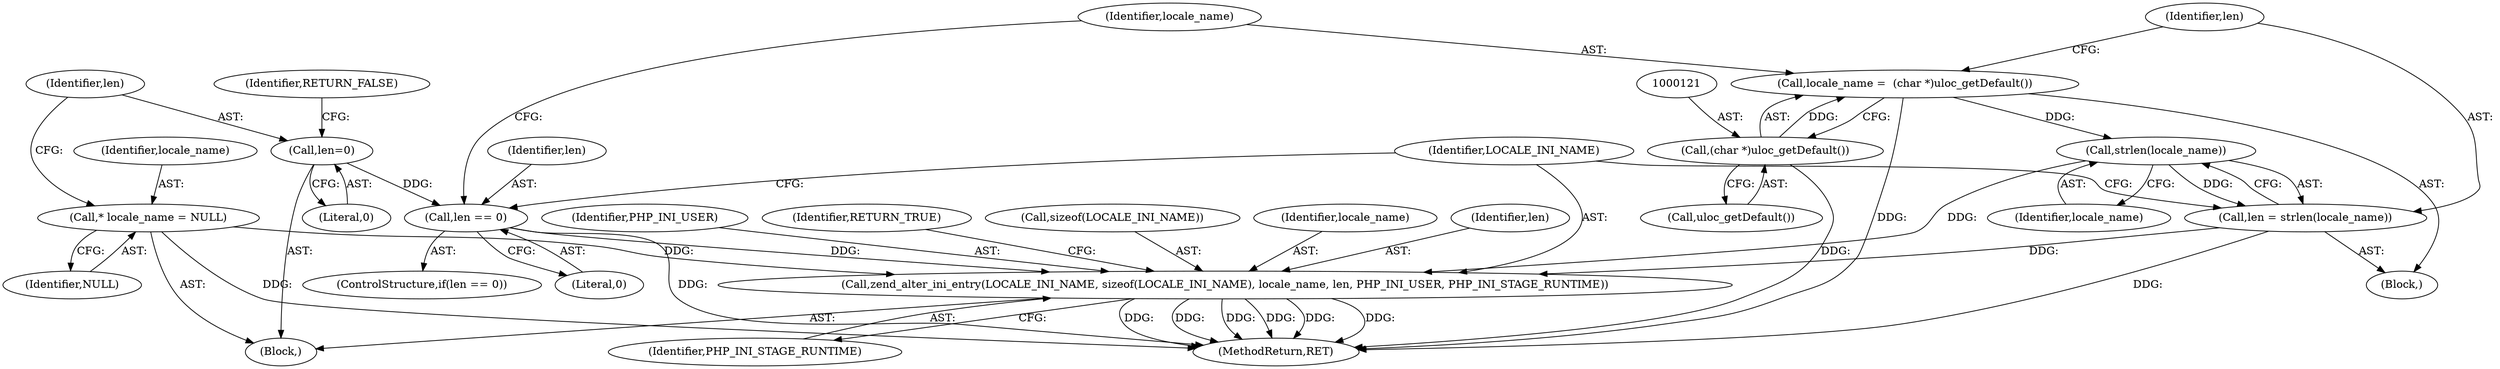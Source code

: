 digraph "0_php-src_97eff7eb57fc2320c267a949cffd622c38712484?w=1_13@pointer" {
"1000127" [label="(Call,zend_alter_ini_entry(LOCALE_INI_NAME, sizeof(LOCALE_INI_NAME), locale_name, len, PHP_INI_USER, PHP_INI_STAGE_RUNTIME))"];
"1000125" [label="(Call,strlen(locale_name))"];
"1000118" [label="(Call,locale_name =  (char *)uloc_getDefault())"];
"1000120" [label="(Call,(char *)uloc_getDefault())"];
"1000104" [label="(Call,* locale_name = NULL)"];
"1000114" [label="(Call,len == 0)"];
"1000108" [label="(Call,len=0)"];
"1000123" [label="(Call,len = strlen(locale_name))"];
"1000108" [label="(Call,len=0)"];
"1000116" [label="(Literal,0)"];
"1000109" [label="(Identifier,len)"];
"1000117" [label="(Block,)"];
"1000125" [label="(Call,strlen(locale_name))"];
"1000102" [label="(Block,)"];
"1000106" [label="(Identifier,NULL)"];
"1000114" [label="(Call,len == 0)"];
"1000136" [label="(MethodReturn,RET)"];
"1000120" [label="(Call,(char *)uloc_getDefault())"];
"1000115" [label="(Identifier,len)"];
"1000110" [label="(Literal,0)"];
"1000127" [label="(Call,zend_alter_ini_entry(LOCALE_INI_NAME, sizeof(LOCALE_INI_NAME), locale_name, len, PHP_INI_USER, PHP_INI_STAGE_RUNTIME))"];
"1000119" [label="(Identifier,locale_name)"];
"1000124" [label="(Identifier,len)"];
"1000133" [label="(Identifier,PHP_INI_USER)"];
"1000118" [label="(Call,locale_name =  (char *)uloc_getDefault())"];
"1000113" [label="(ControlStructure,if(len == 0))"];
"1000135" [label="(Identifier,RETURN_TRUE)"];
"1000123" [label="(Call,len = strlen(locale_name))"];
"1000129" [label="(Call,sizeof(LOCALE_INI_NAME))"];
"1000131" [label="(Identifier,locale_name)"];
"1000112" [label="(Identifier,RETURN_FALSE)"];
"1000128" [label="(Identifier,LOCALE_INI_NAME)"];
"1000134" [label="(Identifier,PHP_INI_STAGE_RUNTIME)"];
"1000122" [label="(Call,uloc_getDefault())"];
"1000126" [label="(Identifier,locale_name)"];
"1000104" [label="(Call,* locale_name = NULL)"];
"1000132" [label="(Identifier,len)"];
"1000105" [label="(Identifier,locale_name)"];
"1000127" -> "1000102"  [label="AST: "];
"1000127" -> "1000134"  [label="CFG: "];
"1000128" -> "1000127"  [label="AST: "];
"1000129" -> "1000127"  [label="AST: "];
"1000131" -> "1000127"  [label="AST: "];
"1000132" -> "1000127"  [label="AST: "];
"1000133" -> "1000127"  [label="AST: "];
"1000134" -> "1000127"  [label="AST: "];
"1000135" -> "1000127"  [label="CFG: "];
"1000127" -> "1000136"  [label="DDG: "];
"1000127" -> "1000136"  [label="DDG: "];
"1000127" -> "1000136"  [label="DDG: "];
"1000127" -> "1000136"  [label="DDG: "];
"1000127" -> "1000136"  [label="DDG: "];
"1000127" -> "1000136"  [label="DDG: "];
"1000125" -> "1000127"  [label="DDG: "];
"1000104" -> "1000127"  [label="DDG: "];
"1000114" -> "1000127"  [label="DDG: "];
"1000123" -> "1000127"  [label="DDG: "];
"1000125" -> "1000123"  [label="AST: "];
"1000125" -> "1000126"  [label="CFG: "];
"1000126" -> "1000125"  [label="AST: "];
"1000123" -> "1000125"  [label="CFG: "];
"1000125" -> "1000123"  [label="DDG: "];
"1000118" -> "1000125"  [label="DDG: "];
"1000118" -> "1000117"  [label="AST: "];
"1000118" -> "1000120"  [label="CFG: "];
"1000119" -> "1000118"  [label="AST: "];
"1000120" -> "1000118"  [label="AST: "];
"1000124" -> "1000118"  [label="CFG: "];
"1000118" -> "1000136"  [label="DDG: "];
"1000120" -> "1000118"  [label="DDG: "];
"1000120" -> "1000122"  [label="CFG: "];
"1000121" -> "1000120"  [label="AST: "];
"1000122" -> "1000120"  [label="AST: "];
"1000120" -> "1000136"  [label="DDG: "];
"1000104" -> "1000102"  [label="AST: "];
"1000104" -> "1000106"  [label="CFG: "];
"1000105" -> "1000104"  [label="AST: "];
"1000106" -> "1000104"  [label="AST: "];
"1000109" -> "1000104"  [label="CFG: "];
"1000104" -> "1000136"  [label="DDG: "];
"1000114" -> "1000113"  [label="AST: "];
"1000114" -> "1000116"  [label="CFG: "];
"1000115" -> "1000114"  [label="AST: "];
"1000116" -> "1000114"  [label="AST: "];
"1000119" -> "1000114"  [label="CFG: "];
"1000128" -> "1000114"  [label="CFG: "];
"1000114" -> "1000136"  [label="DDG: "];
"1000108" -> "1000114"  [label="DDG: "];
"1000108" -> "1000102"  [label="AST: "];
"1000108" -> "1000110"  [label="CFG: "];
"1000109" -> "1000108"  [label="AST: "];
"1000110" -> "1000108"  [label="AST: "];
"1000112" -> "1000108"  [label="CFG: "];
"1000123" -> "1000117"  [label="AST: "];
"1000124" -> "1000123"  [label="AST: "];
"1000128" -> "1000123"  [label="CFG: "];
"1000123" -> "1000136"  [label="DDG: "];
}
